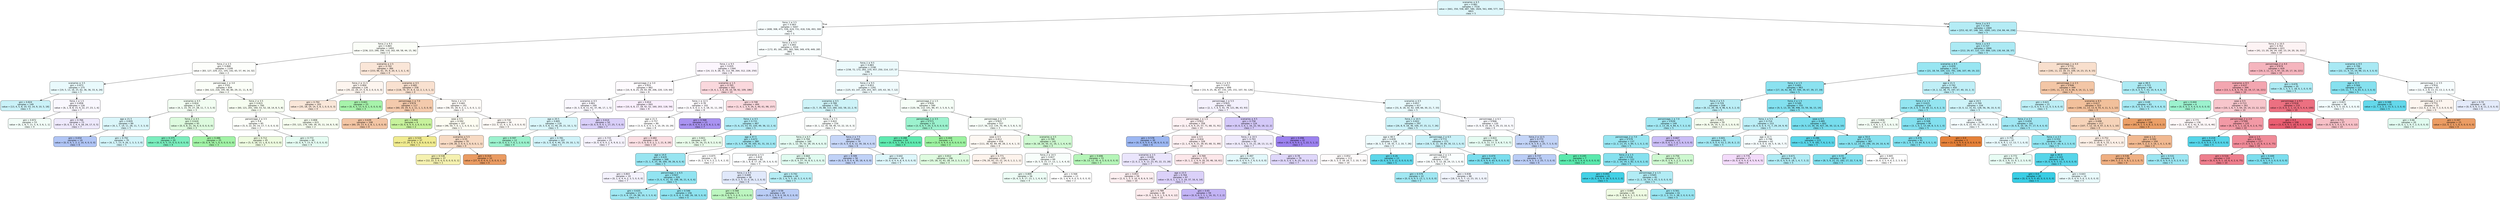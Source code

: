 digraph Tree {
node [shape=box, style="filled, rounded", color="black", fontname="helvetica"] ;
edge [fontname="helvetica"] ;
0 [label=<scenarios &le; 6.5<br/>gini = 0.881<br/>samples = 7516<br/>value = [661, 350, 558, 687, 580, 1826, 561, 690, 577, 344<br/>682]<br/>class = 5>, fillcolor="#def7fb"] ;
1 [label=<force_1 &le; 3.5<br/>gini = 0.903<br/>samples = 5047<br/>value = [408, 308, 471, 539, 419, 731, 418, 536, 493, 300<br/>424]<br/>class = 5>, fillcolor="#f7fdfe"] ;
0 -> 1 [labeldistance=2.5, labelangle=45, headlabel="True"] ;
3 [label=<force_2 &le; 9.5<br/>gini = 0.865<br/>samples = 1493<br/>value = [236, 223, 290, 246, 114, 162, 69, 58, 44, 15, 36]<br/>class = 2>, fillcolor="#fbfef8"] ;
1 -> 3 ;
17 [label=<force_2 &le; 2.5<br/>gini = 0.868<br/>samples = 1109<br/>value = [83, 127, 229, 211, 105, 142, 65, 57, 44, 14, 32]<br/>class = 2>, fillcolor="#fdfefb"] ;
3 -> 17 ;
21 [label=<scenarios &le; 3.5<br/>gini = 0.873<br/>samples = 275<br/>value = [19, 5, 13, 16, 25, 62, 36, 36, 33, 6, 24]<br/>class = 5>, fillcolor="#e9fafc"] ;
17 -> 21 ;
55 [label=<gini = 0.824<br/>samples = 149<br/>value = [13, 4, 5, 8, 10, 53, 14, 9, 10, 5, 18]<br/>class = 5>, fillcolor="#caf2f8"] ;
21 -> 55 ;
56 [label=<force_1 &le; 1.5<br/>gini = 0.858<br/>samples = 126<br/>value = [6, 1, 8, 8, 15, 9, 22, 27, 23, 1, 6]<br/>class = 7>, fillcolor="#f9f7fe"] ;
21 -> 56 ;
103 [label=<gini = 0.872<br/>samples = 53<br/>value = [6, 1, 8, 7, 11, 5, 4, 3, 6, 1, 1]<br/>class = 4>, fillcolor="#f2fdf8"] ;
56 -> 103 ;
104 [label=<gini = 0.766<br/>samples = 73<br/>value = [0, 0, 0, 1, 4, 4, 18, 24, 17, 0, 5]<br/>class = 7>, fillcolor="#eee9fc"] ;
56 -> 104 ;
22 [label=<personnage_1 &le; 3.0<br/>gini = 0.83<br/>samples = 834<br/>value = [64, 122, 216, 195, 80, 80, 29, 21, 11, 8, 8]<br/>class = 2>, fillcolor="#fbfef8"] ;
17 -> 22 ;
45 [label=<scenarios &le; 4.5<br/>gini = 0.824<br/>samples = 134<br/>value = [4, 1, 15, 35, 27, 28, 11, 7, 3, 3, 0]<br/>class = 3>, fillcolor="#f2fdf2"] ;
22 -> 45 ;
69 [label=<age &le; 21.5<br/>gini = 0.829<br/>samples = 89<br/>value = [4, 1, 7, 14, 11, 28, 11, 7, 3, 3, 0]<br/>class = 5>, fillcolor="#daf6fa"] ;
45 -> 69 ;
107 [label=<gini = 0.654<br/>samples = 19<br/>value = [0, 0, 0, 1, 2, 2, 10, 4, 0, 0, 0]<br/>class = 6>, fillcolor="#b0c5f5"] ;
69 -> 107 ;
108 [label=<gini = 0.792<br/>samples = 70<br/>value = [4, 1, 7, 13, 9, 26, 1, 3, 3, 3, 0]<br/>class = 5>, fillcolor="#d2f4f9"] ;
69 -> 108 ;
70 [label=<force_2 &le; 4.5<br/>gini = 0.624<br/>samples = 45<br/>value = [0, 0, 8, 21, 16, 0, 0, 0, 0, 0, 0]<br/>class = 3>, fillcolor="#ddfbde"] ;
45 -> 70 ;
71 [label=<gini = 0.375<br/>samples = 20<br/>value = [0, 0, 0, 5, 15, 0, 0, 0, 0, 0, 0]<br/>class = 4>, fillcolor="#7beebe"] ;
70 -> 71 ;
72 [label=<gini = 0.486<br/>samples = 25<br/>value = [0, 0, 8, 16, 1, 0, 0, 0, 0, 0, 0]<br/>class = 3>, fillcolor="#a2f3a6"] ;
70 -> 72 ;
46 [label=<force_2 &le; 3.5<br/>gini = 0.815<br/>samples = 700<br/>value = [60, 121, 201, 160, 53, 52, 18, 14, 8, 5, 8]<br/>class = 2>, fillcolor="#f6fdf0"] ;
22 -> 46 ;
117 [label=<personnage_2 &le; 3.5<br/>gini = 0.8<br/>samples = 85<br/>value = [5, 0, 22, 20, 14, 17, 7, 0, 0, 0, 0]<br/>class = 2>, fillcolor="#fcfef9"] ;
46 -> 117 ;
151 [label=<gini = 0.712<br/>samples = 45<br/>value = [5, 0, 18, 13, 1, 8, 0, 0, 0, 0, 0]<br/>class = 2>, fillcolor="#eefbe0"] ;
117 -> 151 ;
152 [label=<gini = 0.772<br/>samples = 40<br/>value = [0, 0, 4, 7, 13, 9, 7, 0, 0, 0, 0]<br/>class = 4>, fillcolor="#e5fcf2"] ;
117 -> 152 ;
118 [label=<gini = 0.808<br/>samples = 615<br/>value = [55, 121, 179, 140, 39, 35, 11, 14, 8, 5, 8]<br/>class = 2>, fillcolor="#f6fdef"] ;
46 -> 118 ;
18 [label=<scenarios &le; 2.5<br/>gini = 0.742<br/>samples = 384<br/>value = [153, 96, 61, 35, 9, 20, 4, 1, 0, 1, 4]<br/>class = 0>, fillcolor="#fae6d8"] ;
3 -> 18 ;
85 [label=<force_2 &le; 11.5<br/>gini = 0.804<br/>samples = 126<br/>value = [35, 22, 24, 27, 5, 8, 2, 0, 0, 0, 3]<br/>class = 0>, fillcolor="#fdf5ef"] ;
18 -> 85 ;
115 [label=<gini = 0.792<br/>samples = 103<br/>value = [35, 18, 19, 14, 5, 8, 1, 0, 0, 0, 3]<br/>class = 0>, fillcolor="#fae7d9"] ;
85 -> 115 ;
116 [label=<gini = 0.601<br/>samples = 23<br/>value = [0, 4, 5, 13, 0, 0, 1, 0, 0, 0, 0]<br/>class = 3>, fillcolor="#a7f3ab"] ;
85 -> 116 ;
86 [label=<scenarios &le; 4.5<br/>gini = 0.685<br/>samples = 258<br/>value = [118, 74, 37, 8, 4, 12, 2, 1, 0, 1, 1]<br/>class = 0>, fillcolor="#f9e1d0"] ;
18 -> 86 ;
169 [label=<personnage_1 &le; 7.0<br/>gini = 0.674<br/>samples = 117<br/>value = [60, 19, 19, 4, 2, 11, 1, 1, 0, 0, 0]<br/>class = 0>, fillcolor="#f4caac"] ;
86 -> 169 ;
171 [label=<gini = 0.639<br/>samples = 108<br/>value = [60, 19, 13, 4, 2, 8, 1, 1, 0, 0, 0]<br/>class = 0>, fillcolor="#f3c5a4"] ;
169 -> 171 ;
172 [label=<gini = 0.444<br/>samples = 9<br/>value = [0, 0, 6, 0, 0, 3, 0, 0, 0, 0, 0]<br/>class = 2>, fillcolor="#c7f29c"] ;
169 -> 172 ;
170 [label=<force_1 &le; 1.5<br/>gini = 0.661<br/>samples = 141<br/>value = [58, 55, 18, 4, 2, 1, 1, 0, 0, 1, 1]<br/>class = 0>, fillcolor="#fefbf8"] ;
86 -> 170 ;
173 [label=<sexe &le; 0.5<br/>gini = 0.592<br/>samples = 107<br/>value = [46, 50, 7, 0, 1, 1, 0, 0, 0, 1, 1]<br/>class = 1>, fillcolor="#fdfdf2"] ;
170 -> 173 ;
175 [label=<gini = 0.524<br/>samples = 37<br/>value = [7, 24, 5, 0, 1, 0, 0, 0, 0, 0, 0]<br/>class = 1>, fillcolor="#f0eb8f"] ;
173 -> 175 ;
176 [label=<scenarios &le; 5.5<br/>gini = 0.55<br/>samples = 70<br/>value = [39, 26, 2, 0, 0, 1, 0, 0, 0, 1, 1]<br/>class = 0>, fillcolor="#f7dac4"] ;
173 -> 176 ;
177 [label=<gini = 0.538<br/>samples = 37<br/>value = [12, 22, 2, 0, 0, 0, 0, 0, 0, 0, 1]<br/>class = 1>, fillcolor="#f5f1b0"] ;
176 -> 177 ;
178 [label=<gini = 0.314<br/>samples = 33<br/>value = [27, 4, 0, 0, 0, 1, 0, 0, 0, 1, 0]<br/>class = 0>, fillcolor="#ea9b62"] ;
176 -> 178 ;
174 [label=<gini = 0.734<br/>samples = 34<br/>value = [12, 5, 11, 4, 1, 0, 1, 0, 0, 0, 0]<br/>class = 0>, fillcolor="#fefaf6"] ;
170 -> 174 ;
4 [label=<force_2 &le; 4.5<br/>gini = 0.893<br/>samples = 3554<br/>value = [172, 85, 181, 293, 305, 569, 349, 478, 449, 285<br/>388]<br/>class = 5>, fillcolor="#f9fefe"] ;
1 -> 4 ;
5 [label=<force_1 &le; 9.5<br/>gini = 0.835<br/>samples = 1364<br/>value = [14, 13, 9, 28, 35, 112, 99, 264, 312, 228, 250]<br/>class = 8>, fillcolor="#fcf6fe"] ;
4 -> 5 ;
19 [label=<personnage_2 &le; 3.0<br/>gini = 0.831<br/>samples = 862<br/>value = [10, 9, 8, 25, 29, 83, 89, 206, 220, 119, 64]<br/>class = 8>, fillcolor="#fefbfe"] ;
5 -> 19 ;
31 [label=<scenarios &le; 4.5<br/>gini = 0.801<br/>samples = 169<br/>value = [0, 3, 0, 8, 11, 41, 37, 46, 17, 1, 5]<br/>class = 7>, fillcolor="#f9f7fe"] ;
19 -> 31 ;
67 [label=<age &le; 20.5<br/>gini = 0.805<br/>samples = 119<br/>value = [0, 3, 0, 8, 11, 40, 20, 21, 10, 1, 5]<br/>class = 5>, fillcolor="#d9f6fa"] ;
31 -> 67 ;
149 [label=<gini = 0.597<br/>samples = 12<br/>value = [0, 0, 0, 2, 7, 0, 1, 2, 0, 0, 0]<br/>class = 4>, fillcolor="#9cf2ce"] ;
67 -> 149 ;
150 [label=<gini = 0.781<br/>samples = 107<br/>value = [0, 3, 0, 6, 4, 40, 19, 19, 10, 1, 5]<br/>class = 5>, fillcolor="#d0f3f9"] ;
67 -> 150 ;
68 [label=<gini = 0.614<br/>samples = 50<br/>value = [0, 0, 0, 0, 0, 1, 17, 25, 7, 0, 0]<br/>class = 7>, fillcolor="#d9cff9"] ;
31 -> 68 ;
32 [label=<gini = 0.814<br/>samples = 693<br/>value = [10, 6, 8, 17, 18, 42, 52, 160, 203, 118, 59]<br/>class = 8>, fillcolor="#faeffd"] ;
19 -> 32 ;
20 [label=<scenarios &le; 1.5<br/>gini = 0.765<br/>samples = 502<br/>value = [4, 4, 1, 3, 6, 29, 10, 58, 92, 109, 186]<br/>class = 10>, fillcolor="#fad8dd"] ;
5 -> 20 ;
147 [label=<force_1 &le; 12.5<br/>gini = 0.78<br/>samples = 102<br/>value = [3, 0, 0, 0, 2, 3, 5, 18, 31, 11, 29]<br/>class = 8>, fillcolor="#fdfafe"] ;
20 -> 147 ;
161 [label=<age &le; 21.5<br/>gini = 0.757<br/>samples = 89<br/>value = [3, 0, 0, 0, 0, 3, 5, 10, 29, 10, 29]<br/>class = 8>, fillcolor="#ffffff"] ;
147 -> 161 ;
163 [label=<gini = 0.733<br/>samples = 25<br/>value = [0, 0, 0, 0, 0, 1, 4, 9, 8, 2, 1]<br/>class = 7>, fillcolor="#f6f3fd"] ;
161 -> 163 ;
164 [label=<gini = 0.682<br/>samples = 64<br/>value = [3, 0, 0, 0, 0, 2, 1, 1, 21, 8, 28]<br/>class = 10>, fillcolor="#fbdfe3"] ;
161 -> 164 ;
162 [label=<gini = 0.568<br/>samples = 13<br/>value = [0, 0, 0, 0, 2, 0, 0, 8, 2, 1, 0]<br/>class = 7>, fillcolor="#a993f1"] ;
147 -> 162 ;
148 [label=<gini = 0.748<br/>samples = 400<br/>value = [1, 4, 1, 3, 4, 26, 5, 40, 61, 98, 157]<br/>class = 10>, fillcolor="#fad8dd"] ;
20 -> 148 ;
6 [label=<force_1 &le; 9.5<br/>gini = 0.883<br/>samples = 2190<br/>value = [158, 72, 172, 265, 270, 457, 250, 214, 137, 57<br/>138]<br/>class = 5>, fillcolor="#ecfafc"] ;
4 -> 6 ;
11 [label=<force_2 &le; 9.5<br/>gini = 0.853<br/>samples = 1291<br/>value = [125, 63, 147, 229, 203, 307, 105, 63, 30, 7, 12]<br/>class = 5>, fillcolor="#f0fbfd"] ;
6 -> 11 ;
13 [label=<scenarios &le; 4.5<br/>gini = 0.789<br/>samples = 701<br/>value = [5, 7, 35, 88, 113, 260, 102, 58, 22, 2, 9]<br/>class = 5>, fillcolor="#cef3f8"] ;
11 -> 13 ;
27 [label=<force_1 &le; 4.5<br/>gini = 0.731<br/>samples = 467<br/>value = [5, 6, 23, 53, 55, 220, 49, 36, 12, 2, 6]<br/>class = 5>, fillcolor="#b0ebf5"] ;
13 -> 27 ;
35 [label=<gini = 0.821<br/>samples = 87<br/>value = [0, 3, 14, 24, 16, 15, 8, 5, 2, 0, 0]<br/>class = 3>, fillcolor="#e9fcea"] ;
27 -> 35 ;
36 [label=<age &le; 47.5<br/>gini = 0.673<br/>samples = 380<br/>value = [5, 3, 9, 29, 39, 205, 41, 31, 10, 2, 6]<br/>class = 5>, fillcolor="#9fe7f2"] ;
27 -> 36 ;
87 [label=<age &le; 14.0<br/>gini = 0.635<br/>samples = 348<br/>value = [5, 1, 4, 25, 36, 200, 39, 26, 6, 0, 6]<br/>class = 5>, fillcolor="#98e5f1"] ;
36 -> 87 ;
111 [label=<gini = 0.803<br/>samples = 19<br/>value = [0, 1, 0, 4, 4, 2, 3, 5, 0, 0, 0]<br/>class = 7>, fillcolor="#f4f2fd"] ;
87 -> 111 ;
112 [label=<personnage_1 &le; 6.5<br/>gini = 0.607<br/>samples = 329<br/>value = [5, 0, 4, 21, 32, 198, 36, 21, 6, 0, 6]<br/>class = 5>, fillcolor="#92e4f1"] ;
87 -> 112 ;
167 [label=<gini = 0.635<br/>samples = 173<br/>value = [3, 0, 4, 17, 29, 98, 10, 3, 3, 0, 6]<br/>class = 5>, fillcolor="#a0e8f3"] ;
112 -> 167 ;
168 [label=<gini = 0.546<br/>samples = 156<br/>value = [2, 0, 0, 4, 3, 100, 26, 18, 3, 0, 0]<br/>class = 5>, fillcolor="#8ee3f0"] ;
112 -> 168 ;
88 [label=<gini = 0.875<br/>samples = 32<br/>value = [0, 2, 5, 4, 3, 5, 2, 5, 4, 2, 0]<br/>class = 2>, fillcolor="#ffffff"] ;
36 -> 88 ;
28 [label=<force_1 &le; 7.5<br/>gini = 0.822<br/>samples = 234<br/>value = [0, 1, 12, 35, 58, 40, 53, 22, 10, 0, 3]<br/>class = 4>, fillcolor="#fafefc"] ;
13 -> 28 ;
37 [label=<force_2 &le; 6.5<br/>gini = 0.794<br/>samples = 160<br/>value = [0, 1, 12, 35, 52, 28, 19, 4, 6, 0, 3]<br/>class = 4>, fillcolor="#e4fbf2"] ;
28 -> 37 ;
75 [label=<scenarios &le; 5.5<br/>gini = 0.818<br/>samples = 82<br/>value = [0, 1, 8, 8, 17, 20, 19, 3, 6, 0, 0]<br/>class = 5>, fillcolor="#fcfeff"] ;
37 -> 75 ;
79 [label=<force_1 &le; 4.5<br/>gini = 0.699<br/>samples = 38<br/>value = [0, 0, 2, 5, 12, 0, 16, 1, 2, 0, 0]<br/>class = 6>, fillcolor="#e1e9fb"] ;
75 -> 79 ;
193 [label=<gini = 0.568<br/>samples = 9<br/>value = [0, 0, 0, 5, 3, 0, 0, 1, 0, 0, 0]<br/>class = 3>, fillcolor="#bdf6c0"] ;
79 -> 193 ;
194 [label=<gini = 0.59<br/>samples = 29<br/>value = [0, 0, 2, 0, 9, 0, 16, 0, 2, 0, 0]<br/>class = 6>, fillcolor="#bacdf6"] ;
79 -> 194 ;
80 [label=<gini = 0.742<br/>samples = 44<br/>value = [0, 1, 6, 3, 5, 20, 3, 2, 4, 0, 0]<br/>class = 5>, fillcolor="#b6edf5"] ;
75 -> 80 ;
76 [label=<gini = 0.664<br/>samples = 78<br/>value = [0, 0, 4, 27, 35, 8, 0, 1, 0, 0, 3]<br/>class = 4>, fillcolor="#e0fbf0"] ;
37 -> 76 ;
38 [label=<force_2 &le; 7.5<br/>gini = 0.694<br/>samples = 74<br/>value = [0, 0, 0, 0, 6, 12, 34, 18, 4, 0, 0]<br/>class = 6>, fillcolor="#c6d6f8"] ;
28 -> 38 ;
101 [label=<gini = 0.599<br/>samples = 56<br/>value = [0, 0, 0, 0, 0, 4, 30, 18, 4, 0, 0]<br/>class = 6>, fillcolor="#c0d2f7"] ;
38 -> 101 ;
102 [label=<gini = 0.642<br/>samples = 18<br/>value = [0, 0, 0, 0, 6, 8, 4, 0, 0, 0, 0]<br/>class = 5>, fillcolor="#def7fb"] ;
38 -> 102 ;
14 [label=<personnage_2 &le; 1.5<br/>gini = 0.826<br/>samples = 590<br/>value = [120, 56, 112, 141, 90, 47, 3, 5, 8, 5, 3]<br/>class = 3>, fillcolor="#f6fef7"] ;
11 -> 14 ;
57 [label=<personnage_1 &le; 3.5<br/>gini = 0.571<br/>samples = 33<br/>value = [3, 0, 0, 7, 20, 3, 0, 0, 0, 0, 0]<br/>class = 4>, fillcolor="#9cf2ce"] ;
14 -> 57 ;
77 [label=<gini = 0.288<br/>samples = 24<br/>value = [0, 0, 0, 1, 20, 3, 0, 0, 0, 0, 0]<br/>class = 4>, fillcolor="#5feab0"] ;
57 -> 77 ;
78 [label=<gini = 0.444<br/>samples = 9<br/>value = [3, 0, 0, 6, 0, 0, 0, 0, 0, 0, 0]<br/>class = 3>, fillcolor="#9cf2a0"] ;
57 -> 78 ;
58 [label=<personnage_2 &le; 5.5<br/>gini = 0.825<br/>samples = 557<br/>value = [117, 56, 112, 134, 70, 44, 3, 5, 8, 5, 3]<br/>class = 3>, fillcolor="#f7fef8"] ;
14 -> 58 ;
63 [label=<sexe &le; 0.5<br/>gini = 0.812<br/>samples = 416<br/>value = [111, 38, 92, 84, 49, 28, 2, 4, 4, 1, 3]<br/>class = 0>, fillcolor="#fdf8f3"] ;
58 -> 63 ;
65 [label=<gini = 0.812<br/>samples = 196<br/>value = [35, 18, 31, 61, 28, 14, 2, 3, 2, 0, 2]<br/>class = 3>, fillcolor="#dffbe0"] ;
63 -> 65 ;
66 [label=<gini = 0.771<br/>samples = 220<br/>value = [76, 20, 61, 23, 21, 14, 0, 1, 2, 1, 1]<br/>class = 0>, fillcolor="#fdf3ec"] ;
63 -> 66 ;
64 [label=<scenarios &le; 3.5<br/>gini = 0.799<br/>samples = 141<br/>value = [6, 18, 20, 50, 21, 16, 1, 1, 4, 4, 0]<br/>class = 3>, fillcolor="#cff9d1"] ;
58 -> 64 ;
131 [label=<force_2 &le; 14.5<br/>gini = 0.827<br/>samples = 69<br/>value = [0, 5, 9, 15, 17, 13, 1, 1, 4, 4, 0]<br/>class = 4>, fillcolor="#f8fefb"] ;
64 -> 131 ;
191 [label=<gini = 0.809<br/>samples = 56<br/>value = [0, 4, 3, 9, 17, 13, 1, 1, 4, 4, 0]<br/>class = 4>, fillcolor="#edfdf6"] ;
131 -> 191 ;
192 [label=<gini = 0.568<br/>samples = 13<br/>value = [0, 1, 6, 6, 0, 0, 0, 0, 0, 0, 0]<br/>class = 2>, fillcolor="#ffffff"] ;
131 -> 192 ;
132 [label=<gini = 0.696<br/>samples = 72<br/>value = [6, 13, 11, 35, 4, 3, 0, 0, 0, 0, 0]<br/>class = 3>, fillcolor="#b5f5b8"] ;
64 -> 132 ;
12 [label=<force_2 &le; 9.5<br/>gini = 0.872<br/>samples = 899<br/>value = [33, 9, 25, 36, 67, 150, 145, 151, 107, 50, 126]<br/>class = 7>, fillcolor="#ffffff"] ;
6 -> 12 ;
25 [label=<personnage_1 &le; 5.5<br/>gini = 0.825<br/>samples = 482<br/>value = [2, 1, 7, 4, 5, 41, 79, 121, 86, 43, 93]<br/>class = 7>, fillcolor="#f4f1fd"] ;
12 -> 25 ;
53 [label=<personnage_1 &le; 1.5<br/>gini = 0.822<br/>samples = 358<br/>value = [2, 1, 4, 4, 4, 25, 57, 71, 68, 31, 91]<br/>class = 10>, fillcolor="#fdf1f3"] ;
25 -> 53 ;
61 [label=<gini = 0.578<br/>samples = 30<br/>value = [0, 0, 0, 0, 0, 4, 18, 6, 0, 0, 2]<br/>class = 6>, fillcolor="#9cb7f2"] ;
53 -> 61 ;
62 [label=<sexe &le; 0.5<br/>gini = 0.816<br/>samples = 328<br/>value = [2, 1, 4, 4, 4, 21, 39, 65, 68, 31, 89]<br/>class = 10>, fillcolor="#fdeff1"] ;
53 -> 62 ;
89 [label=<scenarios &le; 2.5<br/>gini = 0.826<br/>samples = 156<br/>value = [2, 0, 2, 3, 4, 12, 23, 45, 22, 15, 28]<br/>class = 7>, fillcolor="#eae5fc"] ;
62 -> 89 ;
183 [label=<gini = 0.853<br/>samples = 59<br/>value = [2, 0, 1, 2, 3, 10, 4, 8, 6, 9, 14]<br/>class = 10>, fillcolor="#fdeff1"] ;
89 -> 183 ;
184 [label=<age &le; 23.5<br/>gini = 0.764<br/>samples = 97<br/>value = [0, 0, 1, 1, 1, 2, 19, 37, 16, 6, 14]<br/>class = 7>, fillcolor="#dbd1f9"] ;
89 -> 184 ;
185 [label=<gini = 0.789<br/>samples = 38<br/>value = [0, 0, 1, 0, 0, 1, 5, 6, 9, 4, 12]<br/>class = 10>, fillcolor="#fcebed"] ;
184 -> 185 ;
186 [label=<gini = 0.65<br/>samples = 59<br/>value = [0, 0, 0, 1, 1, 1, 14, 31, 7, 2, 2]<br/>class = 7>, fillcolor="#c3b4f5"] ;
184 -> 186 ;
90 [label=<gini = 0.769<br/>samples = 172<br/>value = [0, 1, 2, 1, 0, 9, 16, 20, 46, 16, 61]<br/>class = 10>, fillcolor="#fce7ea"] ;
62 -> 90 ;
54 [label=<scenarios &le; 4.5<br/>gini = 0.758<br/>samples = 124<br/>value = [0, 0, 3, 0, 1, 16, 22, 50, 18, 12, 2]<br/>class = 7>, fillcolor="#d4c9f8"] ;
25 -> 54 ;
141 [label=<force_1 &le; 10.5<br/>gini = 0.793<br/>samples = 92<br/>value = [0, 0, 3, 0, 1, 15, 21, 28, 13, 11, 0]<br/>class = 7>, fillcolor="#efebfc"] ;
54 -> 141 ;
159 [label=<gini = 0.497<br/>samples = 13<br/>value = [0, 0, 0, 0, 0, 7, 6, 0, 0, 0, 0]<br/>class = 5>, fillcolor="#e3f8fb"] ;
141 -> 159 ;
160 [label=<gini = 0.78<br/>samples = 79<br/>value = [0, 0, 3, 0, 1, 8, 15, 28, 13, 11, 0]<br/>class = 7>, fillcolor="#dfd7fa"] ;
141 -> 160 ;
142 [label=<gini = 0.496<br/>samples = 32<br/>value = [0, 0, 0, 0, 0, 1, 1, 22, 5, 1, 2]<br/>class = 7>, fillcolor="#9c82ef"] ;
54 -> 142 ;
26 [label=<scenarios &le; 4.5<br/>gini = 0.857<br/>samples = 417<br/>value = [31, 8, 18, 32, 62, 109, 66, 30, 21, 7, 33]<br/>class = 5>, fillcolor="#e7f9fc"] ;
12 -> 26 ;
43 [label=<force_1 &le; 10.5<br/>gini = 0.822<br/>samples = 297<br/>value = [26, 8, 9, 18, 36, 104, 37, 15, 11, 7, 26]<br/>class = 5>, fillcolor="#ccf2f8"] ;
26 -> 43 ;
93 [label=<age &le; 48.5<br/>gini = 0.839<br/>samples = 126<br/>value = [8, 3, 3, 7, 18, 35, 7, 2, 10, 7, 26]<br/>class = 5>, fillcolor="#edfbfd"] ;
43 -> 93 ;
105 [label=<gini = 0.852<br/>samples = 113<br/>value = [8, 3, 3, 5, 18, 24, 7, 2, 10, 7, 26]<br/>class = 10>, fillcolor="#fefbfb"] ;
93 -> 105 ;
106 [label=<gini = 0.26<br/>samples = 13<br/>value = [0, 0, 0, 2, 0, 11, 0, 0, 0, 0, 0]<br/>class = 5>, fillcolor="#5dd7ea"] ;
93 -> 106 ;
94 [label=<personnage_2 &le; 6.5<br/>gini = 0.772<br/>samples = 171<br/>value = [18, 5, 6, 11, 18, 69, 30, 13, 1, 0, 0]<br/>class = 5>, fillcolor="#c8f1f8"] ;
43 -> 94 ;
95 [label=<personnage_2 &le; 1.5<br/>gini = 0.837<br/>samples = 110<br/>value = [18, 5, 6, 5, 12, 26, 24, 13, 1, 0, 0]<br/>class = 5>, fillcolor="#fafefe"] ;
94 -> 95 ;
121 [label=<gini = 0.579<br/>samples = 22<br/>value = [0, 0, 0, 0, 5, 13, 1, 3, 0, 0, 0]<br/>class = 5>, fillcolor="#a2e8f3"] ;
95 -> 121 ;
122 [label=<gini = 0.838<br/>samples = 88<br/>value = [18, 5, 6, 5, 7, 13, 23, 10, 1, 0, 0]<br/>class = 6>, fillcolor="#f1f5fd"] ;
95 -> 122 ;
96 [label=<gini = 0.474<br/>samples = 61<br/>value = [0, 0, 0, 6, 6, 43, 6, 0, 0, 0, 0]<br/>class = 5>, fillcolor="#7adeee"] ;
94 -> 96 ;
44 [label=<personnage_1 &le; 6.5<br/>gini = 0.846<br/>samples = 120<br/>value = [5, 0, 9, 14, 26, 5, 29, 15, 10, 0, 7]<br/>class = 6>, fillcolor="#f9fafe"] ;
26 -> 44 ;
109 [label=<gini = 0.822<br/>samples = 58<br/>value = [1, 0, 0, 11, 17, 3, 4, 8, 7, 0, 7]<br/>class = 4>, fillcolor="#e6fcf2"] ;
44 -> 109 ;
110 [label=<force_2 &le; 12.5<br/>gini = 0.773<br/>samples = 62<br/>value = [4, 0, 9, 3, 9, 2, 25, 7, 3, 0, 0]<br/>class = 6>, fillcolor="#c3d4f7"] ;
44 -> 110 ;
119 [label=<gini = 0.737<br/>samples = 55<br/>value = [4, 0, 9, 2, 3, 2, 25, 7, 3, 0, 0]<br/>class = 6>, fillcolor="#bacdf6"] ;
110 -> 119 ;
120 [label=<gini = 0.245<br/>samples = 7<br/>value = [0, 0, 0, 1, 6, 0, 0, 0, 0, 0, 0]<br/>class = 4>, fillcolor="#5ae9ad"] ;
110 -> 120 ;
2 [label=<force_2 &le; 9.5<br/>gini = 0.764<br/>samples = 2469<br/>value = [253, 42, 87, 148, 161, 1095, 143, 154, 84, 44, 258]<br/>class = 5>, fillcolor="#b4ecf5"] ;
0 -> 2 [labeldistance=2.5, labelangle=-45, headlabel="False"] ;
7 [label=<force_1 &le; 9.5<br/>gini = 0.727<br/>samples = 1846<br/>value = [212, 29, 67, 122, 137, 900, 120, 130, 64, 28, 37]<br/>class = 5>, fillcolor="#aceaf4"] ;
2 -> 7 ;
9 [label=<scenarios &le; 8.5<br/>gini = 0.659<br/>samples = 1413<br/>value = [21, 18, 54, 104, 122, 791, 106, 107, 49, 19, 22]<br/>class = 5>, fillcolor="#98e6f2"] ;
7 -> 9 ;
29 [label=<force_1 &le; 1.5<br/>gini = 0.601<br/>samples = 963<br/>value = [17, 16, 42, 66, 47, 594, 39, 67, 39, 17, 19]<br/>class = 5>, fillcolor="#8be2f0"] ;
9 -> 29 ;
39 [label=<force_2 &le; 5.5<br/>gini = 0.729<br/>samples = 208<br/>value = [8, 11, 29, 36, 9, 96, 6, 8, 3, 2, 0]<br/>class = 5>, fillcolor="#baeef6"] ;
29 -> 39 ;
73 [label=<personnage_1 &le; 7.0<br/>gini = 0.639<br/>samples = 149<br/>value = [2, 2, 13, 26, 4, 84, 6, 7, 3, 2, 0]<br/>class = 5>, fillcolor="#a2e8f3"] ;
39 -> 73 ;
81 [label=<personnage_2 &le; 7.0<br/>gini = 0.579<br/>samples = 137<br/>value = [2, 2, 13, 25, 3, 84, 5, 1, 0, 2, 0]<br/>class = 5>, fillcolor="#97e5f1"] ;
73 -> 81 ;
143 [label=<force_2 &le; 1.5<br/>gini = 0.516<br/>samples = 122<br/>value = [2, 2, 10, 19, 2, 82, 3, 0, 0, 2, 0]<br/>class = 5>, fillcolor="#86e1ef"] ;
81 -> 143 ;
145 [label=<gini = 0.093<br/>samples = 41<br/>value = [0, 0, 0, 0, 0, 39, 0, 0, 0, 2, 0]<br/>class = 5>, fillcolor="#43d1e6"] ;
143 -> 145 ;
146 [label=<personnage_2 &le; 1.5<br/>gini = 0.645<br/>samples = 81<br/>value = [2, 2, 10, 19, 2, 43, 3, 0, 0, 0, 0]<br/>class = 5>, fillcolor="#b2ecf5"] ;
143 -> 146 ;
195 [label=<gini = 0.685<br/>samples = 20<br/>value = [0, 0, 8, 6, 0, 5, 1, 0, 0, 0, 0]<br/>class = 2>, fillcolor="#effbe3"] ;
146 -> 195 ;
196 [label=<gini = 0.561<br/>samples = 61<br/>value = [2, 2, 2, 13, 2, 38, 2, 0, 0, 0, 0]<br/>class = 5>, fillcolor="#98e5f1"] ;
146 -> 196 ;
144 [label=<gini = 0.756<br/>samples = 15<br/>value = [0, 0, 3, 6, 1, 2, 2, 1, 0, 0, 0]<br/>class = 3>, fillcolor="#cef8d0"] ;
81 -> 144 ;
82 [label=<gini = 0.667<br/>samples = 12<br/>value = [0, 0, 0, 1, 1, 0, 1, 6, 3, 0, 0]<br/>class = 7>, fillcolor="#cabdf6"] ;
73 -> 82 ;
74 [label=<gini = 0.815<br/>samples = 59<br/>value = [6, 9, 16, 10, 5, 12, 0, 1, 0, 0, 0]<br/>class = 2>, fillcolor="#f5fdee"] ;
39 -> 74 ;
40 [label=<force_2 &le; 1.5<br/>gini = 0.549<br/>samples = 755<br/>value = [9, 5, 13, 30, 38, 498, 33, 59, 36, 15, 19]<br/>class = 5>, fillcolor="#82e0ef"] ;
29 -> 40 ;
41 [label=<force_1 &le; 5.5<br/>gini = 0.714<br/>samples = 153<br/>value = [0, 0, 0, 0, 4, 71, 7, 29, 24, 9, 9]<br/>class = 5>, fillcolor="#bceef6"] ;
40 -> 41 ;
137 [label=<gini = 0.601<br/>samples = 91<br/>value = [0, 0, 0, 0, 4, 53, 2, 20, 8, 2, 2]<br/>class = 5>, fillcolor="#a3e8f3"] ;
41 -> 137 ;
138 [label=<age &le; 22.5<br/>gini = 0.796<br/>samples = 62<br/>value = [0, 0, 0, 0, 0, 18, 5, 9, 16, 7, 7]<br/>class = 5>, fillcolor="#f6fdfe"] ;
41 -> 138 ;
157 [label=<gini = 0.776<br/>samples = 27<br/>value = [0, 0, 0, 0, 0, 0, 4, 5, 9, 4, 5]<br/>class = 8>, fillcolor="#f3dbfa"] ;
138 -> 157 ;
158 [label=<gini = 0.671<br/>samples = 35<br/>value = [0, 0, 0, 0, 0, 18, 1, 4, 7, 3, 2]<br/>class = 5>, fillcolor="#b1ecf5"] ;
138 -> 158 ;
42 [label=<sexe &le; 0.5<br/>gini = 0.485<br/>samples = 602<br/>value = [9, 5, 13, 30, 34, 427, 26, 30, 12, 6, 10]<br/>class = 5>, fillcolor="#76dded"] ;
40 -> 42 ;
91 [label=<gini = 0.286<br/>samples = 215<br/>value = [1, 0, 1, 7, 9, 181, 7, 6, 2, 0, 1]<br/>class = 5>, fillcolor="#5ad6e9"] ;
42 -> 91 ;
92 [label=<age &le; 50.0<br/>gini = 0.579<br/>samples = 387<br/>value = [8, 5, 12, 23, 25, 246, 19, 24, 10, 6, 9]<br/>class = 5>, fillcolor="#86e1ef"] ;
42 -> 92 ;
139 [label=<gini = 0.55<br/>samples = 367<br/>value = [8, 5, 9, 21, 21, 242, 17, 22, 7, 6, 9]<br/>class = 5>, fillcolor="#81e0ee"] ;
92 -> 139 ;
140 [label=<gini = 0.845<br/>samples = 20<br/>value = [0, 0, 3, 2, 4, 4, 2, 2, 3, 0, 0]<br/>class = 4>, fillcolor="#ffffff"] ;
92 -> 140 ;
30 [label=<age &le; 21.5<br/>gini = 0.742<br/>samples = 450<br/>value = [4, 2, 12, 38, 75, 197, 67, 40, 10, 2, 3]<br/>class = 5>, fillcolor="#bfeff7"] ;
9 -> 30 ;
123 [label=<force_2 &le; 1.5<br/>gini = 0.615<br/>samples = 116<br/>value = [4, 2, 0, 7, 14, 69, 11, 4, 0, 2, 3]<br/>class = 5>, fillcolor="#94e5f1"] ;
30 -> 123 ;
133 [label=<gini = 0.826<br/>samples = 22<br/>value = [1, 1, 0, 6, 1, 5, 3, 1, 0, 1, 3]<br/>class = 3>, fillcolor="#f3fdf4"] ;
123 -> 133 ;
134 [label=<enfant &le; 0.5<br/>gini = 0.508<br/>samples = 94<br/>value = [3, 1, 0, 1, 13, 64, 8, 3, 0, 1, 0]<br/>class = 5>, fillcolor="#82e0ef"] ;
123 -> 134 ;
189 [label=<gini = 0.476<br/>samples = 91<br/>value = [0, 1, 0, 1, 13, 64, 8, 3, 0, 1, 0]<br/>class = 5>, fillcolor="#7edfee"] ;
134 -> 189 ;
190 [label=<gini = 0.0<br/>samples = 3<br/>value = [3, 0, 0, 0, 0, 0, 0, 0, 0, 0, 0]<br/>class = 0>, fillcolor="#e58139"] ;
134 -> 190 ;
124 [label=<age &le; 24.5<br/>gini = 0.769<br/>samples = 334<br/>value = [0, 0, 12, 31, 61, 128, 56, 36, 10, 0, 0]<br/>class = 5>, fillcolor="#cef3f9"] ;
30 -> 124 ;
125 [label=<gini = 0.806<br/>samples = 193<br/>value = [0, 0, 6, 21, 43, 51, 39, 27, 6, 0, 0]<br/>class = 5>, fillcolor="#f4fcfe"] ;
124 -> 125 ;
126 [label=<force_2 &le; 2.5<br/>gini = 0.659<br/>samples = 141<br/>value = [0, 0, 6, 10, 18, 77, 17, 9, 4, 0, 0]<br/>class = 5>, fillcolor="#a0e7f3"] ;
124 -> 126 ;
127 [label=<gini = 0.755<br/>samples = 47<br/>value = [0, 0, 4, 4, 1, 17, 13, 7, 1, 0, 0]<br/>class = 5>, fillcolor="#e8f9fc"] ;
126 -> 127 ;
128 [label=<force_1 &le; 2.5<br/>gini = 0.552<br/>samples = 94<br/>value = [0, 0, 2, 6, 17, 60, 4, 2, 3, 0, 0]<br/>class = 5>, fillcolor="#90e4f0"] ;
126 -> 128 ;
129 [label=<gini = 0.772<br/>samples = 35<br/>value = [0, 0, 2, 6, 12, 9, 1, 2, 3, 0, 0]<br/>class = 4>, fillcolor="#e8fcf4"] ;
128 -> 129 ;
130 [label=<age &le; 40.0<br/>gini = 0.243<br/>samples = 59<br/>value = [0, 0, 0, 0, 5, 51, 3, 0, 0, 0, 0]<br/>class = 5>, fillcolor="#56d5e9"] ;
128 -> 130 ;
135 [label=<gini = 0.0<br/>samples = 45<br/>value = [0, 0, 0, 0, 0, 45, 0, 0, 0, 0, 0]<br/>class = 5>, fillcolor="#39cee5"] ;
130 -> 135 ;
136 [label=<gini = 0.643<br/>samples = 14<br/>value = [0, 0, 0, 0, 5, 6, 3, 0, 0, 0, 0]<br/>class = 5>, fillcolor="#e9fafc"] ;
130 -> 136 ;
10 [label=<personnage_1 &le; 4.0<br/>gini = 0.731<br/>samples = 433<br/>value = [191, 11, 13, 18, 15, 109, 14, 23, 15, 9, 15]<br/>class = 0>, fillcolor="#f8dfcd"] ;
7 -> 10 ;
23 [label=<personnage_1 &le; 2.5<br/>gini = 0.646<br/>samples = 344<br/>value = [191, 11, 13, 13, 8, 66, 4, 14, 11, 1, 12]<br/>class = 0>, fillcolor="#f3c6a6"] ;
10 -> 23 ;
49 [label=<gini = 0.621<br/>samples = 21<br/>value = [1, 0, 0, 0, 0, 11, 0, 3, 6, 0, 0]<br/>class = 5>, fillcolor="#bdeff6"] ;
23 -> 49 ;
50 [label=<scenarios &le; 8.5<br/>gini = 0.617<br/>samples = 323<br/>value = [190, 11, 13, 13, 8, 55, 4, 11, 5, 1, 12]<br/>class = 0>, fillcolor="#f2c09b"] ;
23 -> 50 ;
83 [label=<sexe &le; 0.5<br/>gini = 0.698<br/>samples = 217<br/>value = [107, 7, 12, 10, 8, 47, 2, 8, 5, 1, 10]<br/>class = 0>, fillcolor="#f6d3b9"] ;
50 -> 83 ;
153 [label=<gini = 0.752<br/>samples = 113<br/>value = [43, 2, 10, 8, 5, 33, 1, 4, 4, 1, 2]<br/>class = 0>, fillcolor="#fcefe6"] ;
83 -> 153 ;
154 [label=<sexe &le; 1.5<br/>gini = 0.592<br/>samples = 104<br/>value = [64, 5, 2, 2, 3, 14, 1, 4, 1, 0, 8]<br/>class = 0>, fillcolor="#f1b991"] ;
83 -> 154 ;
155 [label=<gini = 0.536<br/>samples = 96<br/>value = [64, 5, 2, 2, 3, 9, 1, 2, 1, 0, 7]<br/>class = 0>, fillcolor="#efaf82"] ;
154 -> 155 ;
156 [label=<gini = 0.531<br/>samples = 8<br/>value = [0, 0, 0, 0, 0, 5, 0, 2, 0, 0, 1]<br/>class = 5>, fillcolor="#9ce6f2"] ;
154 -> 156 ;
84 [label=<gini = 0.377<br/>samples = 106<br/>value = [83, 4, 1, 3, 0, 8, 2, 3, 0, 0, 2]<br/>class = 0>, fillcolor="#eb9f67"] ;
50 -> 84 ;
24 [label=<age &le; 48.5<br/>gini = 0.723<br/>samples = 89<br/>value = [0, 0, 0, 5, 7, 43, 10, 9, 4, 8, 3]<br/>class = 5>, fillcolor="#acebf4"] ;
10 -> 24 ;
187 [label=<gini = 0.69<br/>samples = 83<br/>value = [0, 0, 0, 3, 3, 43, 10, 9, 4, 8, 3]<br/>class = 5>, fillcolor="#a5e9f3"] ;
24 -> 187 ;
188 [label=<gini = 0.444<br/>samples = 6<br/>value = [0, 0, 0, 2, 4, 0, 0, 0, 0, 0, 0]<br/>class = 4>, fillcolor="#9cf2ce"] ;
24 -> 188 ;
8 [label=<force_2 &le; 10.5<br/>gini = 0.763<br/>samples = 623<br/>value = [41, 13, 20, 26, 24, 195, 23, 24, 20, 16, 221]<br/>class = 10>, fillcolor="#fdf3f4"] ;
2 -> 8 ;
15 [label=<personnage_2 &le; 4.0<br/>gini = 0.674<br/>samples = 429<br/>value = [19, 2, 11, 11, 5, 97, 10, 20, 17, 16, 221]<br/>class = 10>, fillcolor="#f5b5be"] ;
8 -> 15 ;
33 [label=<scenarios &le; 8.5<br/>gini = 0.637<br/>samples = 394<br/>value = [13, 1, 6, 8, 4, 79, 10, 19, 17, 16, 221]<br/>class = 10>, fillcolor="#f3a6b0"] ;
15 -> 33 ;
59 [label=<sexe &le; 0.5<br/>gini = 0.713<br/>samples = 261<br/>value = [10, 1, 6, 7, 3, 64, 10, 14, 13, 12, 121]<br/>class = 10>, fillcolor="#f7c6cc"] ;
33 -> 59 ;
97 [label=<gini = 0.771<br/>samples = 136<br/>value = [2, 1, 6, 6, 2, 42, 4, 10, 11, 6, 46]<br/>class = 10>, fillcolor="#fef7f8"] ;
59 -> 97 ;
98 [label=<personnage_2 &le; 2.0<br/>gini = 0.599<br/>samples = 125<br/>value = [8, 0, 0, 1, 1, 22, 6, 4, 2, 6, 75]<br/>class = 10>, fillcolor="#f299a5"] ;
59 -> 98 ;
99 [label=<gini = 0.219<br/>samples = 8<br/>value = [1, 0, 0, 0, 0, 7, 0, 0, 0, 0, 0]<br/>class = 5>, fillcolor="#55d5e9"] ;
98 -> 99 ;
100 [label=<sexe &le; 1.5<br/>gini = 0.562<br/>samples = 117<br/>value = [7, 0, 0, 1, 1, 15, 6, 4, 2, 6, 75]<br/>class = 10>, fillcolor="#f08b98"] ;
98 -> 100 ;
113 [label=<gini = 0.516<br/>samples = 110<br/>value = [6, 0, 0, 0, 1, 10, 6, 4, 2, 6, 75]<br/>class = 10>, fillcolor="#ee7e8d"] ;
100 -> 113 ;
114 [label=<gini = 0.449<br/>samples = 7<br/>value = [1, 0, 0, 1, 0, 5, 0, 0, 0, 0, 0]<br/>class = 5>, fillcolor="#7bdeee"] ;
100 -> 114 ;
60 [label=<personnage_1 &le; 8.5<br/>gini = 0.418<br/>samples = 133<br/>value = [3, 0, 0, 1, 1, 15, 0, 5, 4, 4, 100]<br/>class = 10>, fillcolor="#ec7081"] ;
33 -> 60 ;
165 [label=<gini = 0.3<br/>samples = 106<br/>value = [3, 0, 0, 0, 1, 10, 0, 0, 0, 4, 88]<br/>class = 10>, fillcolor="#ea5e71"] ;
60 -> 165 ;
166 [label=<gini = 0.711<br/>samples = 27<br/>value = [0, 0, 0, 1, 0, 5, 0, 5, 4, 0, 12]<br/>class = 10>, fillcolor="#f7c0c7"] ;
60 -> 166 ;
34 [label=<gini = 0.676<br/>samples = 35<br/>value = [6, 1, 5, 3, 1, 18, 0, 1, 0, 0, 0]<br/>class = 5>, fillcolor="#adebf4"] ;
15 -> 34 ;
16 [label=<scenarios &le; 8.5<br/>gini = 0.706<br/>samples = 194<br/>value = [22, 11, 9, 15, 19, 98, 13, 4, 3, 0, 0]<br/>class = 5>, fillcolor="#a8e9f4"] ;
8 -> 16 ;
47 [label=<age &le; 22.5<br/>gini = 0.564<br/>samples = 129<br/>value = [10, 11, 7, 7, 6, 83, 0, 2, 3, 0, 0]<br/>class = 5>, fillcolor="#86e1ef"] ;
16 -> 47 ;
51 [label=<gini = 0.823<br/>samples = 38<br/>value = [8, 4, 5, 5, 5, 10, 0, 1, 0, 0, 0]<br/>class = 5>, fillcolor="#f2fcfd"] ;
47 -> 51 ;
52 [label=<gini = 0.348<br/>samples = 91<br/>value = [2, 7, 2, 2, 1, 73, 0, 1, 3, 0, 0]<br/>class = 5>, fillcolor="#63d8eb"] ;
47 -> 52 ;
48 [label=<personnage_1 &le; 3.5<br/>gini = 0.816<br/>samples = 65<br/>value = [12, 0, 2, 8, 13, 15, 13, 2, 0, 0, 0]<br/>class = 5>, fillcolor="#f7fdfe"] ;
16 -> 48 ;
179 [label=<personnage_1 &le; 2.5<br/>gini = 0.751<br/>samples = 35<br/>value = [12, 0, 2, 2, 10, 7, 2, 0, 0, 0, 0]<br/>class = 0>, fillcolor="#fdf5ef"] ;
48 -> 179 ;
181 [label=<gini = 0.66<br/>samples = 20<br/>value = [0, 0, 1, 1, 9, 7, 2, 0, 0, 0, 0]<br/>class = 4>, fillcolor="#e1fbf0"] ;
179 -> 181 ;
182 [label=<gini = 0.347<br/>samples = 15<br/>value = [12, 0, 1, 1, 1, 0, 0, 0, 0, 0, 0]<br/>class = 0>, fillcolor="#eb9c63"] ;
179 -> 182 ;
180 [label=<gini = 0.74<br/>samples = 30<br/>value = [0, 0, 0, 6, 3, 8, 11, 2, 0, 0, 0]<br/>class = 6>, fillcolor="#e4ebfb"] ;
48 -> 180 ;
}